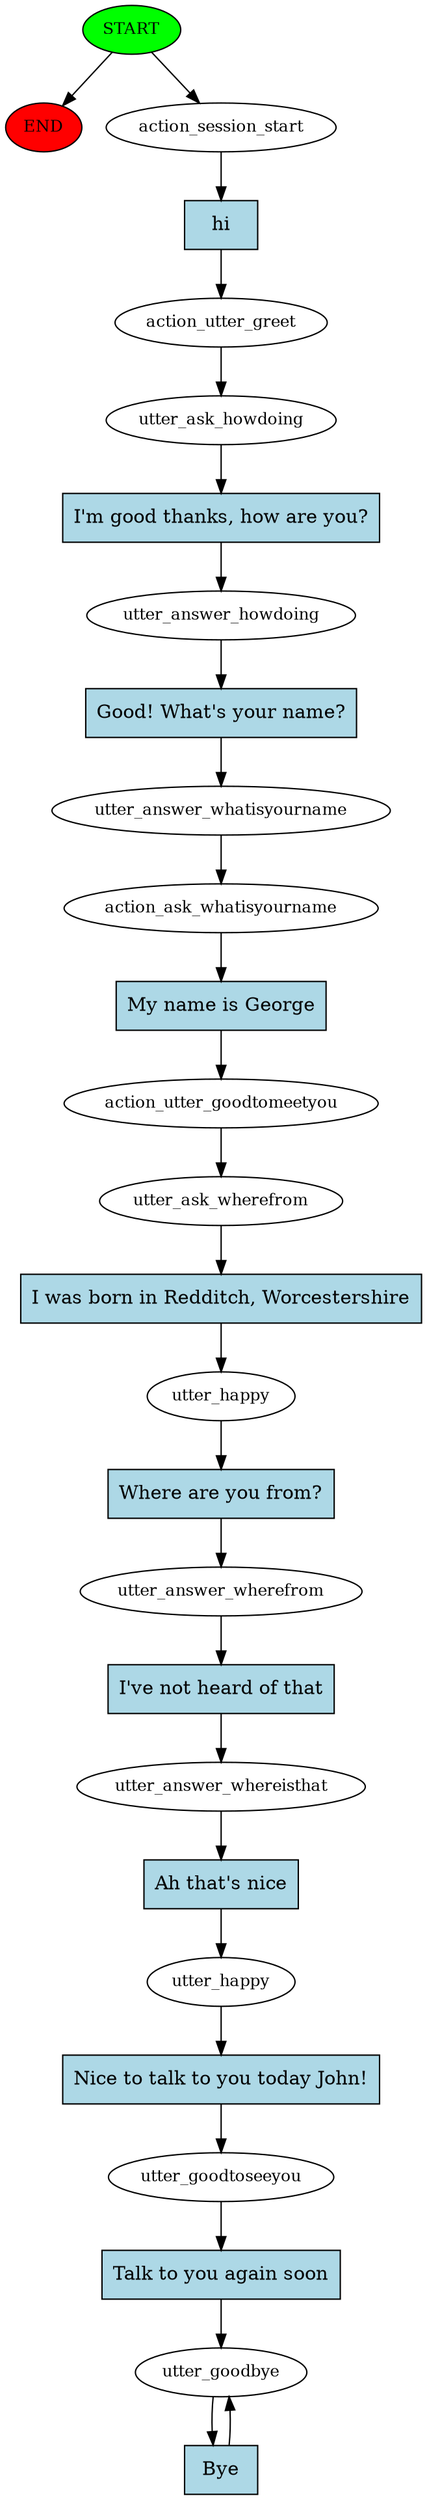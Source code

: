digraph  {
0 [class="start active", fillcolor=green, fontsize=12, label=START, style=filled];
"-1" [class=end, fillcolor=red, fontsize=12, label=END, style=filled];
1 [class=active, fontsize=12, label=action_session_start];
2 [class=active, fontsize=12, label=action_utter_greet];
3 [class=active, fontsize=12, label=utter_ask_howdoing];
4 [class=active, fontsize=12, label=utter_answer_howdoing];
5 [class=active, fontsize=12, label=utter_answer_whatisyourname];
6 [class=active, fontsize=12, label=action_ask_whatisyourname];
7 [class=active, fontsize=12, label=action_utter_goodtomeetyou];
8 [class=active, fontsize=12, label=utter_ask_wherefrom];
9 [class=active, fontsize=12, label=utter_happy];
10 [class=active, fontsize=12, label=utter_answer_wherefrom];
11 [class=active, fontsize=12, label=utter_answer_whereisthat];
12 [class=active, fontsize=12, label=utter_happy];
13 [class=active, fontsize=12, label=utter_goodtoseeyou];
14 [class="active dashed", fontsize=12, label=utter_goodbye];
16 [class="intent active", fillcolor=lightblue, label=hi, shape=rect, style=filled];
17 [class="intent active", fillcolor=lightblue, label="I'm good thanks, how are you?", shape=rect, style=filled];
18 [class="intent active", fillcolor=lightblue, label="Good! What's your name?", shape=rect, style=filled];
19 [class="intent active", fillcolor=lightblue, label="My name is George", shape=rect, style=filled];
20 [class="intent active", fillcolor=lightblue, label="I was born in Redditch, Worcestershire", shape=rect, style=filled];
21 [class="intent active", fillcolor=lightblue, label="Where are you from?", shape=rect, style=filled];
22 [class="intent active", fillcolor=lightblue, label="I've not heard of that", shape=rect, style=filled];
23 [class="intent active", fillcolor=lightblue, label="Ah that's nice", shape=rect, style=filled];
24 [class="intent active", fillcolor=lightblue, label="Nice to talk to you today John!", shape=rect, style=filled];
25 [class="intent active", fillcolor=lightblue, label="Talk to you again soon", shape=rect, style=filled];
26 [class="intent active", fillcolor=lightblue, label=Bye, shape=rect, style=filled];
0 -> "-1"  [class="", key=NONE, label=""];
0 -> 1  [class=active, key=NONE, label=""];
1 -> 16  [class=active, key=0];
2 -> 3  [class=active, key=NONE, label=""];
3 -> 17  [class=active, key=0];
4 -> 18  [class=active, key=0];
5 -> 6  [class=active, key=NONE, label=""];
6 -> 19  [class=active, key=0];
7 -> 8  [class=active, key=NONE, label=""];
8 -> 20  [class=active, key=0];
9 -> 21  [class=active, key=0];
10 -> 22  [class=active, key=0];
11 -> 23  [class=active, key=0];
12 -> 24  [class=active, key=0];
13 -> 25  [class=active, key=0];
14 -> 26  [class=active, key=0];
16 -> 2  [class=active, key=0];
17 -> 4  [class=active, key=0];
18 -> 5  [class=active, key=0];
19 -> 7  [class=active, key=0];
20 -> 9  [class=active, key=0];
21 -> 10  [class=active, key=0];
22 -> 11  [class=active, key=0];
23 -> 12  [class=active, key=0];
24 -> 13  [class=active, key=0];
25 -> 14  [class=active, key=0];
26 -> 14  [class=active, key=0];
}

